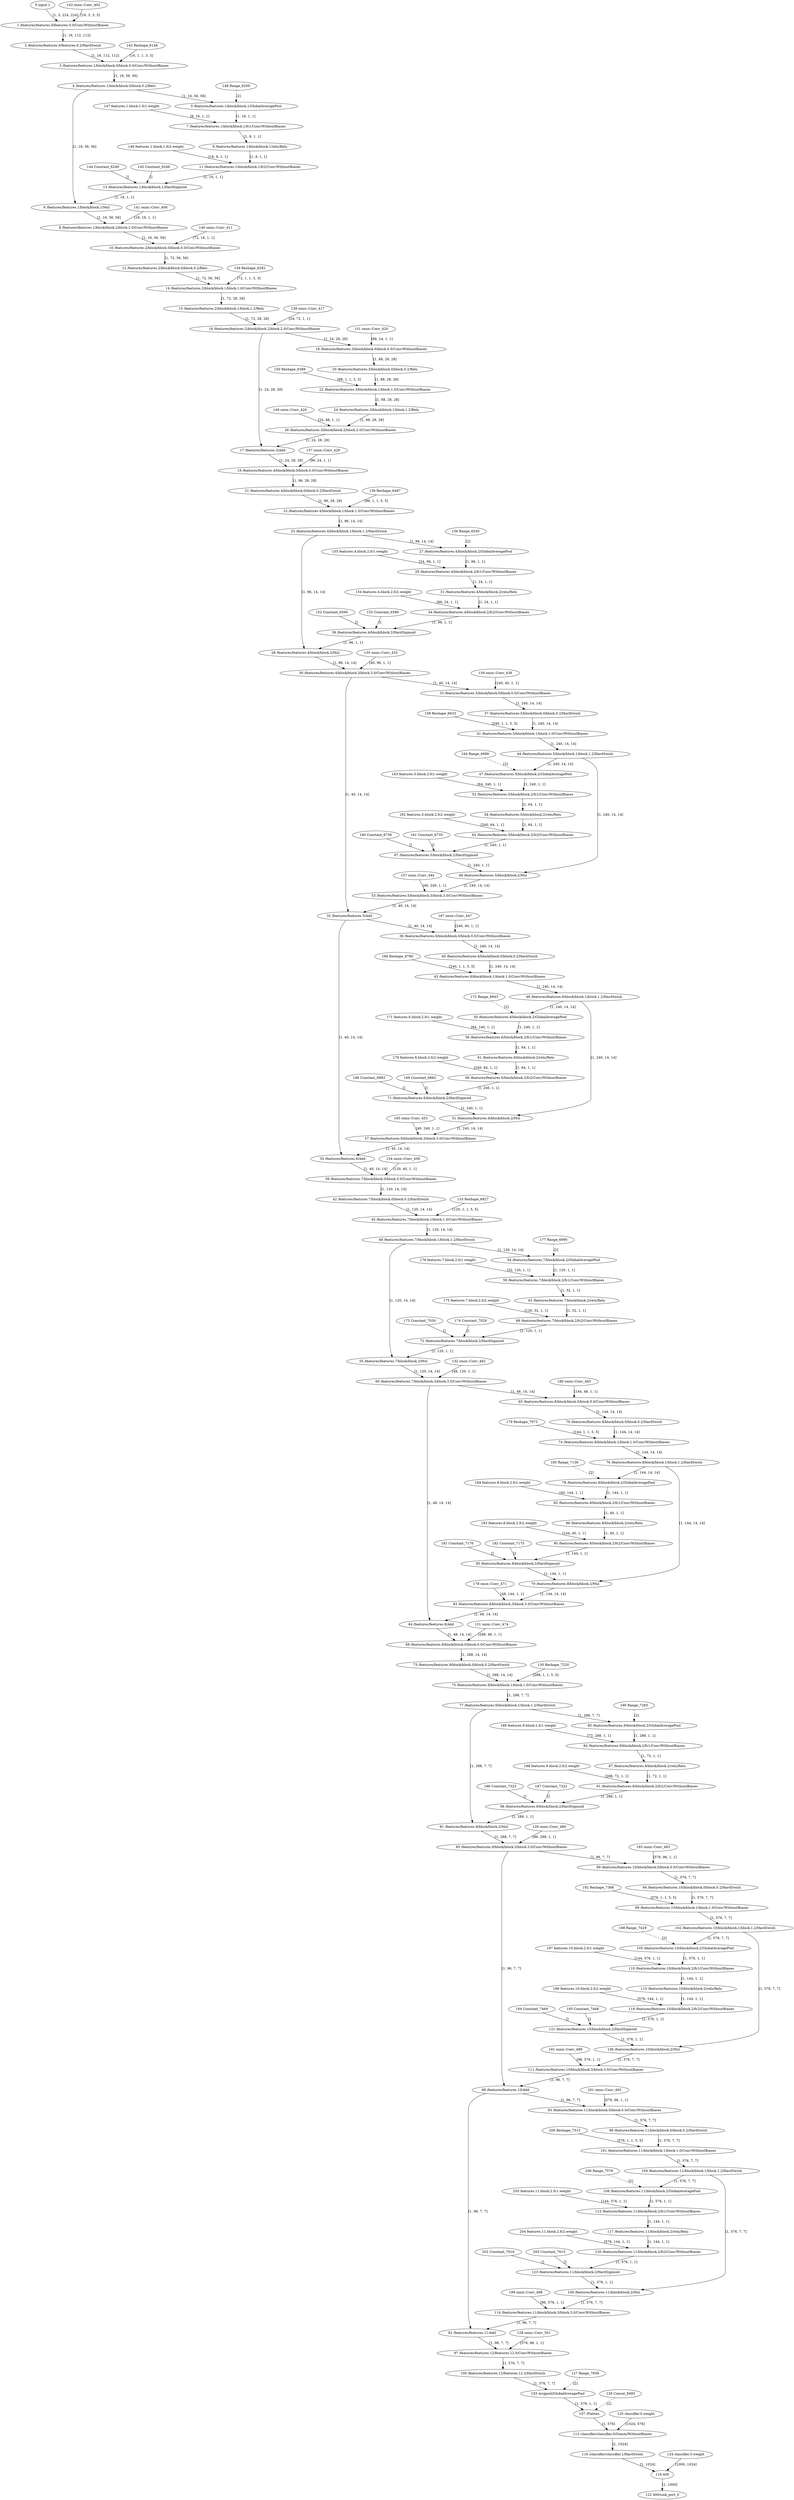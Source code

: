 strict digraph  {
"0 input.1" [id=0, type=Parameter];
"1 /features/features.0/features.0.0/Conv/WithoutBiases" [id=1, type=Convolution];
"2 /features/features.0/features.0.2/HardSwish" [id=2, type=HSwish];
"3 /features/features.1/block/block.0/block.0.0/Conv/WithoutBiases" [id=3, type=GroupConvolution];
"4 /features/features.1/block/block.0/block.0.2/Relu" [id=4, type=Relu];
"5 /features/features.1/block/block.1/GlobalAveragePool" [id=5, type=ReduceMean];
"6 /features/features.1/block/block.1/Mul" [id=6, type=Multiply];
"7 /features/features.1/block/block.1/fc1/Conv/WithoutBiases" [id=7, type=Convolution];
"8 /features/features.1/block/block.2/block.2.0/Conv/WithoutBiases" [id=8, type=Convolution];
"9 /features/features.1/block/block.1/relu/Relu" [id=9, type=Relu];
"10 /features/features.2/block/block.0/block.0.0/Conv/WithoutBiases" [id=10, type=Convolution];
"11 /features/features.1/block/block.1/fc2/Conv/WithoutBiases" [id=11, type=Convolution];
"12 /features/features.2/block/block.0/block.0.2/Relu" [id=12, type=Relu];
"13 /features/features.1/block/block.1/HardSigmoid" [id=13, type=HardSigmoid];
"14 /features/features.2/block/block.1/block.1.0/Conv/WithoutBiases" [id=14, type=GroupConvolution];
"15 /features/features.2/block/block.1/block.1.2/Relu" [id=15, type=Relu];
"16 /features/features.2/block/block.2/block.2.0/Conv/WithoutBiases" [id=16, type=Convolution];
"17 /features/features.3/Add" [id=17, type=Add];
"18 /features/features.3/block/block.0/block.0.0/Conv/WithoutBiases" [id=18, type=Convolution];
"19 /features/features.4/block/block.0/block.0.0/Conv/WithoutBiases" [id=19, type=Convolution];
"20 /features/features.3/block/block.0/block.0.2/Relu" [id=20, type=Relu];
"21 /features/features.4/block/block.0/block.0.2/HardSwish" [id=21, type=HSwish];
"22 /features/features.3/block/block.1/block.1.0/Conv/WithoutBiases" [id=22, type=GroupConvolution];
"23 /features/features.4/block/block.1/block.1.0/Conv/WithoutBiases" [id=23, type=GroupConvolution];
"24 /features/features.3/block/block.1/block.1.2/Relu" [id=24, type=Relu];
"25 /features/features.4/block/block.1/block.1.2/HardSwish" [id=25, type=HSwish];
"26 /features/features.3/block/block.2/block.2.0/Conv/WithoutBiases" [id=26, type=Convolution];
"27 /features/features.4/block/block.2/GlobalAveragePool" [id=27, type=ReduceMean];
"28 /features/features.4/block/block.2/Mul" [id=28, type=Multiply];
"29 /features/features.4/block/block.2/fc1/Conv/WithoutBiases" [id=29, type=Convolution];
"30 /features/features.4/block/block.3/block.3.0/Conv/WithoutBiases" [id=30, type=Convolution];
"31 /features/features.4/block/block.2/relu/Relu" [id=31, type=Relu];
"32 /features/features.5/Add" [id=32, type=Add];
"33 /features/features.5/block/block.0/block.0.0/Conv/WithoutBiases" [id=33, type=Convolution];
"34 /features/features.4/block/block.2/fc2/Conv/WithoutBiases" [id=34, type=Convolution];
"35 /features/features.6/Add" [id=35, type=Add];
"36 /features/features.6/block/block.0/block.0.0/Conv/WithoutBiases" [id=36, type=Convolution];
"37 /features/features.5/block/block.0/block.0.2/HardSwish" [id=37, type=HSwish];
"38 /features/features.4/block/block.2/HardSigmoid" [id=38, type=HardSigmoid];
"39 /features/features.7/block/block.0/block.0.0/Conv/WithoutBiases" [id=39, type=Convolution];
"40 /features/features.6/block/block.0/block.0.2/HardSwish" [id=40, type=HSwish];
"41 /features/features.5/block/block.1/block.1.0/Conv/WithoutBiases" [id=41, type=GroupConvolution];
"42 /features/features.7/block/block.0/block.0.2/HardSwish" [id=42, type=HSwish];
"43 /features/features.6/block/block.1/block.1.0/Conv/WithoutBiases" [id=43, type=GroupConvolution];
"44 /features/features.5/block/block.1/block.1.2/HardSwish" [id=44, type=HSwish];
"45 /features/features.7/block/block.1/block.1.0/Conv/WithoutBiases" [id=45, type=GroupConvolution];
"46 /features/features.6/block/block.1/block.1.2/HardSwish" [id=46, type=HSwish];
"47 /features/features.5/block/block.2/GlobalAveragePool" [id=47, type=ReduceMean];
"48 /features/features.5/block/block.2/Mul" [id=48, type=Multiply];
"49 /features/features.7/block/block.1/block.1.2/HardSwish" [id=49, type=HSwish];
"50 /features/features.6/block/block.2/GlobalAveragePool" [id=50, type=ReduceMean];
"51 /features/features.6/block/block.2/Mul" [id=51, type=Multiply];
"52 /features/features.5/block/block.2/fc1/Conv/WithoutBiases" [id=52, type=Convolution];
"53 /features/features.5/block/block.3/block.3.0/Conv/WithoutBiases" [id=53, type=Convolution];
"54 /features/features.7/block/block.2/GlobalAveragePool" [id=54, type=ReduceMean];
"55 /features/features.7/block/block.2/Mul" [id=55, type=Multiply];
"56 /features/features.6/block/block.2/fc1/Conv/WithoutBiases" [id=56, type=Convolution];
"57 /features/features.6/block/block.3/block.3.0/Conv/WithoutBiases" [id=57, type=Convolution];
"58 /features/features.5/block/block.2/relu/Relu" [id=58, type=Relu];
"59 /features/features.7/block/block.2/fc1/Conv/WithoutBiases" [id=59, type=Convolution];
"60 /features/features.7/block/block.3/block.3.0/Conv/WithoutBiases" [id=60, type=Convolution];
"61 /features/features.6/block/block.2/relu/Relu" [id=61, type=Relu];
"62 /features/features.5/block/block.2/fc2/Conv/WithoutBiases" [id=62, type=Convolution];
"63 /features/features.7/block/block.2/relu/Relu" [id=63, type=Relu];
"64 /features/features.8/Add" [id=64, type=Add];
"65 /features/features.8/block/block.0/block.0.0/Conv/WithoutBiases" [id=65, type=Convolution];
"66 /features/features.6/block/block.2/fc2/Conv/WithoutBiases" [id=66, type=Convolution];
"67 /features/features.5/block/block.2/HardSigmoid" [id=67, type=HardSigmoid];
"68 /features/features.7/block/block.2/fc2/Conv/WithoutBiases" [id=68, type=Convolution];
"69 /features/features.9/block/block.0/block.0.0/Conv/WithoutBiases" [id=69, type=Convolution];
"70 /features/features.8/block/block.0/block.0.2/HardSwish" [id=70, type=HSwish];
"71 /features/features.6/block/block.2/HardSigmoid" [id=71, type=HardSigmoid];
"72 /features/features.7/block/block.2/HardSigmoid" [id=72, type=HardSigmoid];
"73 /features/features.9/block/block.0/block.0.2/HardSwish" [id=73, type=HSwish];
"74 /features/features.8/block/block.1/block.1.0/Conv/WithoutBiases" [id=74, type=GroupConvolution];
"75 /features/features.9/block/block.1/block.1.0/Conv/WithoutBiases" [id=75, type=GroupConvolution];
"76 /features/features.8/block/block.1/block.1.2/HardSwish" [id=76, type=HSwish];
"77 /features/features.9/block/block.1/block.1.2/HardSwish" [id=77, type=HSwish];
"78 /features/features.8/block/block.2/GlobalAveragePool" [id=78, type=ReduceMean];
"79 /features/features.8/block/block.2/Mul" [id=79, type=Multiply];
"80 /features/features.9/block/block.2/GlobalAveragePool" [id=80, type=ReduceMean];
"81 /features/features.9/block/block.2/Mul" [id=81, type=Multiply];
"82 /features/features.8/block/block.2/fc1/Conv/WithoutBiases" [id=82, type=Convolution];
"83 /features/features.8/block/block.3/block.3.0/Conv/WithoutBiases" [id=83, type=Convolution];
"84 /features/features.9/block/block.2/fc1/Conv/WithoutBiases" [id=84, type=Convolution];
"85 /features/features.9/block/block.3/block.3.0/Conv/WithoutBiases" [id=85, type=Convolution];
"86 /features/features.8/block/block.2/relu/Relu" [id=86, type=Relu];
"87 /features/features.9/block/block.2/relu/Relu" [id=87, type=Relu];
"88 /features/features.10/Add" [id=88, type=Add];
"89 /features/features.10/block/block.0/block.0.0/Conv/WithoutBiases" [id=89, type=Convolution];
"90 /features/features.8/block/block.2/fc2/Conv/WithoutBiases" [id=90, type=Convolution];
"91 /features/features.9/block/block.2/fc2/Conv/WithoutBiases" [id=91, type=Convolution];
"92 /features/features.11/Add" [id=92, type=Add];
"93 /features/features.11/block/block.0/block.0.0/Conv/WithoutBiases" [id=93, type=Convolution];
"94 /features/features.10/block/block.0/block.0.2/HardSwish" [id=94, type=HSwish];
"95 /features/features.8/block/block.2/HardSigmoid" [id=95, type=HardSigmoid];
"96 /features/features.9/block/block.2/HardSigmoid" [id=96, type=HardSigmoid];
"97 /features/features.12/features.12.0/Conv/WithoutBiases" [id=97, type=Convolution];
"98 /features/features.11/block/block.0/block.0.2/HardSwish" [id=98, type=HSwish];
"99 /features/features.10/block/block.1/block.1.0/Conv/WithoutBiases" [id=99, type=GroupConvolution];
"100 /features/features.12/features.12.2/HardSwish" [id=100, type=HSwish];
"101 /features/features.11/block/block.1/block.1.0/Conv/WithoutBiases" [id=101, type=GroupConvolution];
"102 /features/features.10/block/block.1/block.1.2/HardSwish" [id=102, type=HSwish];
"103 /avgpool/GlobalAveragePool" [id=103, type=ReduceMean];
"104 /features/features.11/block/block.1/block.1.2/HardSwish" [id=104, type=HSwish];
"105 /features/features.10/block/block.2/GlobalAveragePool" [id=105, type=ReduceMean];
"106 /features/features.10/block/block.2/Mul" [id=106, type=Multiply];
"107 /Flatten" [id=107, type=Reshape];
"108 /features/features.11/block/block.2/GlobalAveragePool" [id=108, type=ReduceMean];
"109 /features/features.11/block/block.2/Mul" [id=109, type=Multiply];
"110 /features/features.10/block/block.2/fc1/Conv/WithoutBiases" [id=110, type=Convolution];
"111 /features/features.10/block/block.3/block.3.0/Conv/WithoutBiases" [id=111, type=Convolution];
"112 /classifier/classifier.0/Gemm/WithoutBiases" [id=112, type=MatMul];
"113 /features/features.11/block/block.2/fc1/Conv/WithoutBiases" [id=113, type=Convolution];
"114 /features/features.11/block/block.3/block.3.0/Conv/WithoutBiases" [id=114, type=Convolution];
"115 /features/features.10/block/block.2/relu/Relu" [id=115, type=Relu];
"116 /classifier/classifier.1/HardSwish" [id=116, type=HSwish];
"117 /features/features.11/block/block.2/relu/Relu" [id=117, type=Relu];
"118 /features/features.10/block/block.2/fc2/Conv/WithoutBiases" [id=118, type=Convolution];
"119 400" [id=119, type=MatMul];
"120 /features/features.11/block/block.2/fc2/Conv/WithoutBiases" [id=120, type=Convolution];
"121 /features/features.10/block/block.2/HardSigmoid" [id=121, type=HardSigmoid];
"122 400/sink_port_0" [id=122, type=Result];
"123 /features/features.11/block/block.2/HardSigmoid" [id=123, type=HardSigmoid];
"124 classifier.3.weight" [id=124, type=Constant];
"125 classifier.0.weight" [id=125, type=Constant];
"126 Concat_8493" [id=126, type=Constant];
"127 Range_7659" [id=127, type=Constant];
"128 onnx^^Conv_501" [id=128, label="128 onnx::Conv_501", type=Constant];
"129 onnx^^Conv_480" [id=129, label="129 onnx::Conv_480", type=Constant];
"130 Reshape_7220" [id=130, type=Constant];
"131 onnx^^Conv_474" [id=131, label="131 onnx::Conv_474", type=Constant];
"132 onnx^^Conv_462" [id=132, label="132 onnx::Conv_462", type=Constant];
"133 Reshape_6927" [id=133, type=Constant];
"134 onnx^^Conv_456" [id=134, label="134 onnx::Conv_456", type=Constant];
"135 onnx^^Conv_435" [id=135, label="135 onnx::Conv_435", type=Constant];
"136 Reshape_6487" [id=136, type=Constant];
"137 onnx^^Conv_429" [id=137, label="137 onnx::Conv_429", type=Constant];
"138 onnx^^Conv_417" [id=138, label="138 onnx::Conv_417", type=Constant];
"139 Reshape_6292" [id=139, type=Constant];
"140 onnx^^Conv_411" [id=140, label="140 onnx::Conv_411", type=Constant];
"141 onnx^^Conv_408" [id=141, label="141 onnx::Conv_408", type=Constant];
"142 Reshape_6146" [id=142, type=Constant];
"143 onnx^^Conv_402" [id=143, label="143 onnx::Conv_402", type=Constant];
"144 Constant_6249" [id=144, type=Constant];
"145 Constant_6248" [id=145, type=Constant];
"146 features.1.block.1.fc2.weight" [id=146, type=Constant];
"147 features.1.block.1.fc1.weight" [id=147, type=Constant];
"148 Range_6209" [id=148, type=Constant];
"149 onnx^^Conv_426" [id=149, label="149 onnx::Conv_426", type=Constant];
"150 Reshape_6389" [id=150, type=Constant];
"151 onnx^^Conv_420" [id=151, label="151 onnx::Conv_420", type=Constant];
"152 Constant_6590" [id=152, type=Constant];
"153 Constant_6589" [id=153, type=Constant];
"154 features.4.block.2.fc2.weight" [id=154, type=Constant];
"155 features.4.block.2.fc1.weight" [id=155, type=Constant];
"156 Range_6550" [id=156, type=Constant];
"157 onnx^^Conv_444" [id=157, label="157 onnx::Conv_444", type=Constant];
"158 Reshape_6633" [id=158, type=Constant];
"159 onnx^^Conv_438" [id=159, label="159 onnx::Conv_438", type=Constant];
"160 Constant_6736" [id=160, type=Constant];
"161 Constant_6735" [id=161, type=Constant];
"162 features.5.block.2.fc2.weight" [id=162, type=Constant];
"163 features.5.block.2.fc1.weight" [id=163, type=Constant];
"164 Range_6696" [id=164, type=Constant];
"165 onnx^^Conv_453" [id=165, label="165 onnx::Conv_453", type=Constant];
"166 Reshape_6780" [id=166, type=Constant];
"167 onnx^^Conv_447" [id=167, label="167 onnx::Conv_447", type=Constant];
"168 Constant_6883" [id=168, type=Constant];
"169 Constant_6882" [id=169, type=Constant];
"170 features.6.block.2.fc2.weight" [id=170, type=Constant];
"171 features.6.block.2.fc1.weight" [id=171, type=Constant];
"172 Range_6843" [id=172, type=Constant];
"173 Constant_7030" [id=173, type=Constant];
"174 Constant_7029" [id=174, type=Constant];
"175 features.7.block.2.fc2.weight" [id=175, type=Constant];
"176 features.7.block.2.fc1.weight" [id=176, type=Constant];
"177 Range_6990" [id=177, type=Constant];
"178 onnx^^Conv_471" [id=178, label="178 onnx::Conv_471", type=Constant];
"179 Reshape_7073" [id=179, type=Constant];
"180 onnx^^Conv_465" [id=180, label="180 onnx::Conv_465", type=Constant];
"181 Constant_7176" [id=181, type=Constant];
"182 Constant_7175" [id=182, type=Constant];
"183 features.8.block.2.fc2.weight" [id=183, type=Constant];
"184 features.8.block.2.fc1.weight" [id=184, type=Constant];
"185 Range_7136" [id=185, type=Constant];
"186 Constant_7323" [id=186, type=Constant];
"187 Constant_7322" [id=187, type=Constant];
"188 features.9.block.2.fc2.weight" [id=188, type=Constant];
"189 features.9.block.2.fc1.weight" [id=189, type=Constant];
"190 Range_7283" [id=190, type=Constant];
"191 onnx^^Conv_489" [id=191, label="191 onnx::Conv_489", type=Constant];
"192 Reshape_7366" [id=192, type=Constant];
"193 onnx^^Conv_483" [id=193, label="193 onnx::Conv_483", type=Constant];
"194 Constant_7469" [id=194, type=Constant];
"195 Constant_7468" [id=195, type=Constant];
"196 features.10.block.2.fc2.weight" [id=196, type=Constant];
"197 features.10.block.2.fc1.weight" [id=197, type=Constant];
"198 Range_7429" [id=198, type=Constant];
"199 onnx^^Conv_498" [id=199, label="199 onnx::Conv_498", type=Constant];
"200 Reshape_7513" [id=200, type=Constant];
"201 onnx^^Conv_492" [id=201, label="201 onnx::Conv_492", type=Constant];
"202 Constant_7616" [id=202, type=Constant];
"203 Constant_7615" [id=203, type=Constant];
"204 features.11.block.2.fc2.weight" [id=204, type=Constant];
"205 features.11.block.2.fc1.weight" [id=205, type=Constant];
"206 Range_7576" [id=206, type=Constant];
"0 input.1" -> "1 /features/features.0/features.0.0/Conv/WithoutBiases"  [label="[1, 3, 224, 224]", style=solid];
"1 /features/features.0/features.0.0/Conv/WithoutBiases" -> "2 /features/features.0/features.0.2/HardSwish"  [label="[1, 16, 112, 112]", style=solid];
"2 /features/features.0/features.0.2/HardSwish" -> "3 /features/features.1/block/block.0/block.0.0/Conv/WithoutBiases"  [label="[1, 16, 112, 112]", style=solid];
"3 /features/features.1/block/block.0/block.0.0/Conv/WithoutBiases" -> "4 /features/features.1/block/block.0/block.0.2/Relu"  [label="[1, 16, 56, 56]", style=solid];
"4 /features/features.1/block/block.0/block.0.2/Relu" -> "5 /features/features.1/block/block.1/GlobalAveragePool"  [label="[1, 16, 56, 56]", style=solid];
"4 /features/features.1/block/block.0/block.0.2/Relu" -> "6 /features/features.1/block/block.1/Mul"  [label="[1, 16, 56, 56]", style=solid];
"5 /features/features.1/block/block.1/GlobalAveragePool" -> "7 /features/features.1/block/block.1/fc1/Conv/WithoutBiases"  [label="[1, 16, 1, 1]", style=solid];
"6 /features/features.1/block/block.1/Mul" -> "8 /features/features.1/block/block.2/block.2.0/Conv/WithoutBiases"  [label="[1, 16, 56, 56]", style=solid];
"7 /features/features.1/block/block.1/fc1/Conv/WithoutBiases" -> "9 /features/features.1/block/block.1/relu/Relu"  [label="[1, 8, 1, 1]", style=solid];
"8 /features/features.1/block/block.2/block.2.0/Conv/WithoutBiases" -> "10 /features/features.2/block/block.0/block.0.0/Conv/WithoutBiases"  [label="[1, 16, 56, 56]", style=solid];
"9 /features/features.1/block/block.1/relu/Relu" -> "11 /features/features.1/block/block.1/fc2/Conv/WithoutBiases"  [label="[1, 8, 1, 1]", style=solid];
"10 /features/features.2/block/block.0/block.0.0/Conv/WithoutBiases" -> "12 /features/features.2/block/block.0/block.0.2/Relu"  [label="[1, 72, 56, 56]", style=solid];
"11 /features/features.1/block/block.1/fc2/Conv/WithoutBiases" -> "13 /features/features.1/block/block.1/HardSigmoid"  [label="[1, 16, 1, 1]", style=solid];
"12 /features/features.2/block/block.0/block.0.2/Relu" -> "14 /features/features.2/block/block.1/block.1.0/Conv/WithoutBiases"  [label="[1, 72, 56, 56]", style=solid];
"13 /features/features.1/block/block.1/HardSigmoid" -> "6 /features/features.1/block/block.1/Mul"  [label="[1, 16, 1, 1]", style=solid];
"14 /features/features.2/block/block.1/block.1.0/Conv/WithoutBiases" -> "15 /features/features.2/block/block.1/block.1.2/Relu"  [label="[1, 72, 28, 28]", style=solid];
"15 /features/features.2/block/block.1/block.1.2/Relu" -> "16 /features/features.2/block/block.2/block.2.0/Conv/WithoutBiases"  [label="[1, 72, 28, 28]", style=solid];
"16 /features/features.2/block/block.2/block.2.0/Conv/WithoutBiases" -> "17 /features/features.3/Add"  [label="[1, 24, 28, 28]", style=solid];
"16 /features/features.2/block/block.2/block.2.0/Conv/WithoutBiases" -> "18 /features/features.3/block/block.0/block.0.0/Conv/WithoutBiases"  [label="[1, 24, 28, 28]", style=solid];
"17 /features/features.3/Add" -> "19 /features/features.4/block/block.0/block.0.0/Conv/WithoutBiases"  [label="[1, 24, 28, 28]", style=solid];
"18 /features/features.3/block/block.0/block.0.0/Conv/WithoutBiases" -> "20 /features/features.3/block/block.0/block.0.2/Relu"  [label="[1, 88, 28, 28]", style=solid];
"19 /features/features.4/block/block.0/block.0.0/Conv/WithoutBiases" -> "21 /features/features.4/block/block.0/block.0.2/HardSwish"  [label="[1, 96, 28, 28]", style=solid];
"20 /features/features.3/block/block.0/block.0.2/Relu" -> "22 /features/features.3/block/block.1/block.1.0/Conv/WithoutBiases"  [label="[1, 88, 28, 28]", style=solid];
"21 /features/features.4/block/block.0/block.0.2/HardSwish" -> "23 /features/features.4/block/block.1/block.1.0/Conv/WithoutBiases"  [label="[1, 96, 28, 28]", style=solid];
"22 /features/features.3/block/block.1/block.1.0/Conv/WithoutBiases" -> "24 /features/features.3/block/block.1/block.1.2/Relu"  [label="[1, 88, 28, 28]", style=solid];
"23 /features/features.4/block/block.1/block.1.0/Conv/WithoutBiases" -> "25 /features/features.4/block/block.1/block.1.2/HardSwish"  [label="[1, 96, 14, 14]", style=solid];
"24 /features/features.3/block/block.1/block.1.2/Relu" -> "26 /features/features.3/block/block.2/block.2.0/Conv/WithoutBiases"  [label="[1, 88, 28, 28]", style=solid];
"25 /features/features.4/block/block.1/block.1.2/HardSwish" -> "27 /features/features.4/block/block.2/GlobalAveragePool"  [label="[1, 96, 14, 14]", style=solid];
"25 /features/features.4/block/block.1/block.1.2/HardSwish" -> "28 /features/features.4/block/block.2/Mul"  [label="[1, 96, 14, 14]", style=solid];
"26 /features/features.3/block/block.2/block.2.0/Conv/WithoutBiases" -> "17 /features/features.3/Add"  [label="[1, 24, 28, 28]", style=solid];
"27 /features/features.4/block/block.2/GlobalAveragePool" -> "29 /features/features.4/block/block.2/fc1/Conv/WithoutBiases"  [label="[1, 96, 1, 1]", style=solid];
"28 /features/features.4/block/block.2/Mul" -> "30 /features/features.4/block/block.3/block.3.0/Conv/WithoutBiases"  [label="[1, 96, 14, 14]", style=solid];
"29 /features/features.4/block/block.2/fc1/Conv/WithoutBiases" -> "31 /features/features.4/block/block.2/relu/Relu"  [label="[1, 24, 1, 1]", style=solid];
"30 /features/features.4/block/block.3/block.3.0/Conv/WithoutBiases" -> "32 /features/features.5/Add"  [label="[1, 40, 14, 14]", style=solid];
"30 /features/features.4/block/block.3/block.3.0/Conv/WithoutBiases" -> "33 /features/features.5/block/block.0/block.0.0/Conv/WithoutBiases"  [label="[1, 40, 14, 14]", style=solid];
"31 /features/features.4/block/block.2/relu/Relu" -> "34 /features/features.4/block/block.2/fc2/Conv/WithoutBiases"  [label="[1, 24, 1, 1]", style=solid];
"32 /features/features.5/Add" -> "35 /features/features.6/Add"  [label="[1, 40, 14, 14]", style=solid];
"32 /features/features.5/Add" -> "36 /features/features.6/block/block.0/block.0.0/Conv/WithoutBiases"  [label="[1, 40, 14, 14]", style=solid];
"33 /features/features.5/block/block.0/block.0.0/Conv/WithoutBiases" -> "37 /features/features.5/block/block.0/block.0.2/HardSwish"  [label="[1, 240, 14, 14]", style=solid];
"34 /features/features.4/block/block.2/fc2/Conv/WithoutBiases" -> "38 /features/features.4/block/block.2/HardSigmoid"  [label="[1, 96, 1, 1]", style=solid];
"35 /features/features.6/Add" -> "39 /features/features.7/block/block.0/block.0.0/Conv/WithoutBiases"  [label="[1, 40, 14, 14]", style=solid];
"36 /features/features.6/block/block.0/block.0.0/Conv/WithoutBiases" -> "40 /features/features.6/block/block.0/block.0.2/HardSwish"  [label="[1, 240, 14, 14]", style=solid];
"37 /features/features.5/block/block.0/block.0.2/HardSwish" -> "41 /features/features.5/block/block.1/block.1.0/Conv/WithoutBiases"  [label="[1, 240, 14, 14]", style=solid];
"38 /features/features.4/block/block.2/HardSigmoid" -> "28 /features/features.4/block/block.2/Mul"  [label="[1, 96, 1, 1]", style=solid];
"39 /features/features.7/block/block.0/block.0.0/Conv/WithoutBiases" -> "42 /features/features.7/block/block.0/block.0.2/HardSwish"  [label="[1, 120, 14, 14]", style=solid];
"40 /features/features.6/block/block.0/block.0.2/HardSwish" -> "43 /features/features.6/block/block.1/block.1.0/Conv/WithoutBiases"  [label="[1, 240, 14, 14]", style=solid];
"41 /features/features.5/block/block.1/block.1.0/Conv/WithoutBiases" -> "44 /features/features.5/block/block.1/block.1.2/HardSwish"  [label="[1, 240, 14, 14]", style=solid];
"42 /features/features.7/block/block.0/block.0.2/HardSwish" -> "45 /features/features.7/block/block.1/block.1.0/Conv/WithoutBiases"  [label="[1, 120, 14, 14]", style=solid];
"43 /features/features.6/block/block.1/block.1.0/Conv/WithoutBiases" -> "46 /features/features.6/block/block.1/block.1.2/HardSwish"  [label="[1, 240, 14, 14]", style=solid];
"44 /features/features.5/block/block.1/block.1.2/HardSwish" -> "47 /features/features.5/block/block.2/GlobalAveragePool"  [label="[1, 240, 14, 14]", style=solid];
"44 /features/features.5/block/block.1/block.1.2/HardSwish" -> "48 /features/features.5/block/block.2/Mul"  [label="[1, 240, 14, 14]", style=solid];
"45 /features/features.7/block/block.1/block.1.0/Conv/WithoutBiases" -> "49 /features/features.7/block/block.1/block.1.2/HardSwish"  [label="[1, 120, 14, 14]", style=solid];
"46 /features/features.6/block/block.1/block.1.2/HardSwish" -> "50 /features/features.6/block/block.2/GlobalAveragePool"  [label="[1, 240, 14, 14]", style=solid];
"46 /features/features.6/block/block.1/block.1.2/HardSwish" -> "51 /features/features.6/block/block.2/Mul"  [label="[1, 240, 14, 14]", style=solid];
"47 /features/features.5/block/block.2/GlobalAveragePool" -> "52 /features/features.5/block/block.2/fc1/Conv/WithoutBiases"  [label="[1, 240, 1, 1]", style=solid];
"48 /features/features.5/block/block.2/Mul" -> "53 /features/features.5/block/block.3/block.3.0/Conv/WithoutBiases"  [label="[1, 240, 14, 14]", style=solid];
"49 /features/features.7/block/block.1/block.1.2/HardSwish" -> "54 /features/features.7/block/block.2/GlobalAveragePool"  [label="[1, 120, 14, 14]", style=solid];
"49 /features/features.7/block/block.1/block.1.2/HardSwish" -> "55 /features/features.7/block/block.2/Mul"  [label="[1, 120, 14, 14]", style=solid];
"50 /features/features.6/block/block.2/GlobalAveragePool" -> "56 /features/features.6/block/block.2/fc1/Conv/WithoutBiases"  [label="[1, 240, 1, 1]", style=solid];
"51 /features/features.6/block/block.2/Mul" -> "57 /features/features.6/block/block.3/block.3.0/Conv/WithoutBiases"  [label="[1, 240, 14, 14]", style=solid];
"52 /features/features.5/block/block.2/fc1/Conv/WithoutBiases" -> "58 /features/features.5/block/block.2/relu/Relu"  [label="[1, 64, 1, 1]", style=solid];
"53 /features/features.5/block/block.3/block.3.0/Conv/WithoutBiases" -> "32 /features/features.5/Add"  [label="[1, 40, 14, 14]", style=solid];
"54 /features/features.7/block/block.2/GlobalAveragePool" -> "59 /features/features.7/block/block.2/fc1/Conv/WithoutBiases"  [label="[1, 120, 1, 1]", style=solid];
"55 /features/features.7/block/block.2/Mul" -> "60 /features/features.7/block/block.3/block.3.0/Conv/WithoutBiases"  [label="[1, 120, 14, 14]", style=solid];
"56 /features/features.6/block/block.2/fc1/Conv/WithoutBiases" -> "61 /features/features.6/block/block.2/relu/Relu"  [label="[1, 64, 1, 1]", style=solid];
"57 /features/features.6/block/block.3/block.3.0/Conv/WithoutBiases" -> "35 /features/features.6/Add"  [label="[1, 40, 14, 14]", style=solid];
"58 /features/features.5/block/block.2/relu/Relu" -> "62 /features/features.5/block/block.2/fc2/Conv/WithoutBiases"  [label="[1, 64, 1, 1]", style=solid];
"59 /features/features.7/block/block.2/fc1/Conv/WithoutBiases" -> "63 /features/features.7/block/block.2/relu/Relu"  [label="[1, 32, 1, 1]", style=solid];
"60 /features/features.7/block/block.3/block.3.0/Conv/WithoutBiases" -> "64 /features/features.8/Add"  [label="[1, 48, 14, 14]", style=solid];
"60 /features/features.7/block/block.3/block.3.0/Conv/WithoutBiases" -> "65 /features/features.8/block/block.0/block.0.0/Conv/WithoutBiases"  [label="[1, 48, 14, 14]", style=solid];
"61 /features/features.6/block/block.2/relu/Relu" -> "66 /features/features.6/block/block.2/fc2/Conv/WithoutBiases"  [label="[1, 64, 1, 1]", style=solid];
"62 /features/features.5/block/block.2/fc2/Conv/WithoutBiases" -> "67 /features/features.5/block/block.2/HardSigmoid"  [label="[1, 240, 1, 1]", style=solid];
"63 /features/features.7/block/block.2/relu/Relu" -> "68 /features/features.7/block/block.2/fc2/Conv/WithoutBiases"  [label="[1, 32, 1, 1]", style=solid];
"64 /features/features.8/Add" -> "69 /features/features.9/block/block.0/block.0.0/Conv/WithoutBiases"  [label="[1, 48, 14, 14]", style=solid];
"65 /features/features.8/block/block.0/block.0.0/Conv/WithoutBiases" -> "70 /features/features.8/block/block.0/block.0.2/HardSwish"  [label="[1, 144, 14, 14]", style=solid];
"66 /features/features.6/block/block.2/fc2/Conv/WithoutBiases" -> "71 /features/features.6/block/block.2/HardSigmoid"  [label="[1, 240, 1, 1]", style=solid];
"67 /features/features.5/block/block.2/HardSigmoid" -> "48 /features/features.5/block/block.2/Mul"  [label="[1, 240, 1, 1]", style=solid];
"68 /features/features.7/block/block.2/fc2/Conv/WithoutBiases" -> "72 /features/features.7/block/block.2/HardSigmoid"  [label="[1, 120, 1, 1]", style=solid];
"69 /features/features.9/block/block.0/block.0.0/Conv/WithoutBiases" -> "73 /features/features.9/block/block.0/block.0.2/HardSwish"  [label="[1, 288, 14, 14]", style=solid];
"70 /features/features.8/block/block.0/block.0.2/HardSwish" -> "74 /features/features.8/block/block.1/block.1.0/Conv/WithoutBiases"  [label="[1, 144, 14, 14]", style=solid];
"71 /features/features.6/block/block.2/HardSigmoid" -> "51 /features/features.6/block/block.2/Mul"  [label="[1, 240, 1, 1]", style=solid];
"72 /features/features.7/block/block.2/HardSigmoid" -> "55 /features/features.7/block/block.2/Mul"  [label="[1, 120, 1, 1]", style=solid];
"73 /features/features.9/block/block.0/block.0.2/HardSwish" -> "75 /features/features.9/block/block.1/block.1.0/Conv/WithoutBiases"  [label="[1, 288, 14, 14]", style=solid];
"74 /features/features.8/block/block.1/block.1.0/Conv/WithoutBiases" -> "76 /features/features.8/block/block.1/block.1.2/HardSwish"  [label="[1, 144, 14, 14]", style=solid];
"75 /features/features.9/block/block.1/block.1.0/Conv/WithoutBiases" -> "77 /features/features.9/block/block.1/block.1.2/HardSwish"  [label="[1, 288, 7, 7]", style=solid];
"76 /features/features.8/block/block.1/block.1.2/HardSwish" -> "78 /features/features.8/block/block.2/GlobalAveragePool"  [label="[1, 144, 14, 14]", style=solid];
"76 /features/features.8/block/block.1/block.1.2/HardSwish" -> "79 /features/features.8/block/block.2/Mul"  [label="[1, 144, 14, 14]", style=solid];
"77 /features/features.9/block/block.1/block.1.2/HardSwish" -> "80 /features/features.9/block/block.2/GlobalAveragePool"  [label="[1, 288, 7, 7]", style=solid];
"77 /features/features.9/block/block.1/block.1.2/HardSwish" -> "81 /features/features.9/block/block.2/Mul"  [label="[1, 288, 7, 7]", style=solid];
"78 /features/features.8/block/block.2/GlobalAveragePool" -> "82 /features/features.8/block/block.2/fc1/Conv/WithoutBiases"  [label="[1, 144, 1, 1]", style=solid];
"79 /features/features.8/block/block.2/Mul" -> "83 /features/features.8/block/block.3/block.3.0/Conv/WithoutBiases"  [label="[1, 144, 14, 14]", style=solid];
"80 /features/features.9/block/block.2/GlobalAveragePool" -> "84 /features/features.9/block/block.2/fc1/Conv/WithoutBiases"  [label="[1, 288, 1, 1]", style=solid];
"81 /features/features.9/block/block.2/Mul" -> "85 /features/features.9/block/block.3/block.3.0/Conv/WithoutBiases"  [label="[1, 288, 7, 7]", style=solid];
"82 /features/features.8/block/block.2/fc1/Conv/WithoutBiases" -> "86 /features/features.8/block/block.2/relu/Relu"  [label="[1, 40, 1, 1]", style=solid];
"83 /features/features.8/block/block.3/block.3.0/Conv/WithoutBiases" -> "64 /features/features.8/Add"  [label="[1, 48, 14, 14]", style=solid];
"84 /features/features.9/block/block.2/fc1/Conv/WithoutBiases" -> "87 /features/features.9/block/block.2/relu/Relu"  [label="[1, 72, 1, 1]", style=solid];
"85 /features/features.9/block/block.3/block.3.0/Conv/WithoutBiases" -> "88 /features/features.10/Add"  [label="[1, 96, 7, 7]", style=solid];
"85 /features/features.9/block/block.3/block.3.0/Conv/WithoutBiases" -> "89 /features/features.10/block/block.0/block.0.0/Conv/WithoutBiases"  [label="[1, 96, 7, 7]", style=solid];
"86 /features/features.8/block/block.2/relu/Relu" -> "90 /features/features.8/block/block.2/fc2/Conv/WithoutBiases"  [label="[1, 40, 1, 1]", style=solid];
"87 /features/features.9/block/block.2/relu/Relu" -> "91 /features/features.9/block/block.2/fc2/Conv/WithoutBiases"  [label="[1, 72, 1, 1]", style=solid];
"88 /features/features.10/Add" -> "92 /features/features.11/Add"  [label="[1, 96, 7, 7]", style=solid];
"88 /features/features.10/Add" -> "93 /features/features.11/block/block.0/block.0.0/Conv/WithoutBiases"  [label="[1, 96, 7, 7]", style=solid];
"89 /features/features.10/block/block.0/block.0.0/Conv/WithoutBiases" -> "94 /features/features.10/block/block.0/block.0.2/HardSwish"  [label="[1, 576, 7, 7]", style=solid];
"90 /features/features.8/block/block.2/fc2/Conv/WithoutBiases" -> "95 /features/features.8/block/block.2/HardSigmoid"  [label="[1, 144, 1, 1]", style=solid];
"91 /features/features.9/block/block.2/fc2/Conv/WithoutBiases" -> "96 /features/features.9/block/block.2/HardSigmoid"  [label="[1, 288, 1, 1]", style=solid];
"92 /features/features.11/Add" -> "97 /features/features.12/features.12.0/Conv/WithoutBiases"  [label="[1, 96, 7, 7]", style=solid];
"93 /features/features.11/block/block.0/block.0.0/Conv/WithoutBiases" -> "98 /features/features.11/block/block.0/block.0.2/HardSwish"  [label="[1, 576, 7, 7]", style=solid];
"94 /features/features.10/block/block.0/block.0.2/HardSwish" -> "99 /features/features.10/block/block.1/block.1.0/Conv/WithoutBiases"  [label="[1, 576, 7, 7]", style=solid];
"95 /features/features.8/block/block.2/HardSigmoid" -> "79 /features/features.8/block/block.2/Mul"  [label="[1, 144, 1, 1]", style=solid];
"96 /features/features.9/block/block.2/HardSigmoid" -> "81 /features/features.9/block/block.2/Mul"  [label="[1, 288, 1, 1]", style=solid];
"97 /features/features.12/features.12.0/Conv/WithoutBiases" -> "100 /features/features.12/features.12.2/HardSwish"  [label="[1, 576, 7, 7]", style=solid];
"98 /features/features.11/block/block.0/block.0.2/HardSwish" -> "101 /features/features.11/block/block.1/block.1.0/Conv/WithoutBiases"  [label="[1, 576, 7, 7]", style=solid];
"99 /features/features.10/block/block.1/block.1.0/Conv/WithoutBiases" -> "102 /features/features.10/block/block.1/block.1.2/HardSwish"  [label="[1, 576, 7, 7]", style=solid];
"100 /features/features.12/features.12.2/HardSwish" -> "103 /avgpool/GlobalAveragePool"  [label="[1, 576, 7, 7]", style=solid];
"101 /features/features.11/block/block.1/block.1.0/Conv/WithoutBiases" -> "104 /features/features.11/block/block.1/block.1.2/HardSwish"  [label="[1, 576, 7, 7]", style=solid];
"102 /features/features.10/block/block.1/block.1.2/HardSwish" -> "105 /features/features.10/block/block.2/GlobalAveragePool"  [label="[1, 576, 7, 7]", style=solid];
"102 /features/features.10/block/block.1/block.1.2/HardSwish" -> "106 /features/features.10/block/block.2/Mul"  [label="[1, 576, 7, 7]", style=solid];
"103 /avgpool/GlobalAveragePool" -> "107 /Flatten"  [label="[1, 576, 1, 1]", style=solid];
"104 /features/features.11/block/block.1/block.1.2/HardSwish" -> "108 /features/features.11/block/block.2/GlobalAveragePool"  [label="[1, 576, 7, 7]", style=solid];
"104 /features/features.11/block/block.1/block.1.2/HardSwish" -> "109 /features/features.11/block/block.2/Mul"  [label="[1, 576, 7, 7]", style=solid];
"105 /features/features.10/block/block.2/GlobalAveragePool" -> "110 /features/features.10/block/block.2/fc1/Conv/WithoutBiases"  [label="[1, 576, 1, 1]", style=solid];
"106 /features/features.10/block/block.2/Mul" -> "111 /features/features.10/block/block.3/block.3.0/Conv/WithoutBiases"  [label="[1, 576, 7, 7]", style=solid];
"107 /Flatten" -> "112 /classifier/classifier.0/Gemm/WithoutBiases"  [label="[1, 576]", style=solid];
"108 /features/features.11/block/block.2/GlobalAveragePool" -> "113 /features/features.11/block/block.2/fc1/Conv/WithoutBiases"  [label="[1, 576, 1, 1]", style=solid];
"109 /features/features.11/block/block.2/Mul" -> "114 /features/features.11/block/block.3/block.3.0/Conv/WithoutBiases"  [label="[1, 576, 7, 7]", style=solid];
"110 /features/features.10/block/block.2/fc1/Conv/WithoutBiases" -> "115 /features/features.10/block/block.2/relu/Relu"  [label="[1, 144, 1, 1]", style=solid];
"111 /features/features.10/block/block.3/block.3.0/Conv/WithoutBiases" -> "88 /features/features.10/Add"  [label="[1, 96, 7, 7]", style=solid];
"112 /classifier/classifier.0/Gemm/WithoutBiases" -> "116 /classifier/classifier.1/HardSwish"  [label="[1, 1024]", style=solid];
"113 /features/features.11/block/block.2/fc1/Conv/WithoutBiases" -> "117 /features/features.11/block/block.2/relu/Relu"  [label="[1, 144, 1, 1]", style=solid];
"114 /features/features.11/block/block.3/block.3.0/Conv/WithoutBiases" -> "92 /features/features.11/Add"  [label="[1, 96, 7, 7]", style=solid];
"115 /features/features.10/block/block.2/relu/Relu" -> "118 /features/features.10/block/block.2/fc2/Conv/WithoutBiases"  [label="[1, 144, 1, 1]", style=solid];
"116 /classifier/classifier.1/HardSwish" -> "119 400"  [label="[1, 1024]", style=solid];
"117 /features/features.11/block/block.2/relu/Relu" -> "120 /features/features.11/block/block.2/fc2/Conv/WithoutBiases"  [label="[1, 144, 1, 1]", style=solid];
"118 /features/features.10/block/block.2/fc2/Conv/WithoutBiases" -> "121 /features/features.10/block/block.2/HardSigmoid"  [label="[1, 576, 1, 1]", style=solid];
"119 400" -> "122 400/sink_port_0"  [label="[1, 1000]", style=solid];
"120 /features/features.11/block/block.2/fc2/Conv/WithoutBiases" -> "123 /features/features.11/block/block.2/HardSigmoid"  [label="[1, 576, 1, 1]", style=solid];
"121 /features/features.10/block/block.2/HardSigmoid" -> "106 /features/features.10/block/block.2/Mul"  [label="[1, 576, 1, 1]", style=solid];
"123 /features/features.11/block/block.2/HardSigmoid" -> "109 /features/features.11/block/block.2/Mul"  [label="[1, 576, 1, 1]", style=solid];
"124 classifier.3.weight" -> "119 400"  [label="[1000, 1024]", style=solid];
"125 classifier.0.weight" -> "112 /classifier/classifier.0/Gemm/WithoutBiases"  [label="[1024, 576]", style=solid];
"126 Concat_8493" -> "107 /Flatten"  [label="[2]", style=dashed];
"127 Range_7659" -> "103 /avgpool/GlobalAveragePool"  [label="[2]", style=dashed];
"128 onnx^^Conv_501" -> "97 /features/features.12/features.12.0/Conv/WithoutBiases"  [label="[576, 96, 1, 1]", style=solid];
"129 onnx^^Conv_480" -> "85 /features/features.9/block/block.3/block.3.0/Conv/WithoutBiases"  [label="[96, 288, 1, 1]", style=solid];
"130 Reshape_7220" -> "75 /features/features.9/block/block.1/block.1.0/Conv/WithoutBiases"  [label="[288, 1, 1, 5, 5]", style=solid];
"131 onnx^^Conv_474" -> "69 /features/features.9/block/block.0/block.0.0/Conv/WithoutBiases"  [label="[288, 48, 1, 1]", style=solid];
"132 onnx^^Conv_462" -> "60 /features/features.7/block/block.3/block.3.0/Conv/WithoutBiases"  [label="[48, 120, 1, 1]", style=solid];
"133 Reshape_6927" -> "45 /features/features.7/block/block.1/block.1.0/Conv/WithoutBiases"  [label="[120, 1, 1, 5, 5]", style=solid];
"134 onnx^^Conv_456" -> "39 /features/features.7/block/block.0/block.0.0/Conv/WithoutBiases"  [label="[120, 40, 1, 1]", style=solid];
"135 onnx^^Conv_435" -> "30 /features/features.4/block/block.3/block.3.0/Conv/WithoutBiases"  [label="[40, 96, 1, 1]", style=solid];
"136 Reshape_6487" -> "23 /features/features.4/block/block.1/block.1.0/Conv/WithoutBiases"  [label="[96, 1, 1, 5, 5]", style=solid];
"137 onnx^^Conv_429" -> "19 /features/features.4/block/block.0/block.0.0/Conv/WithoutBiases"  [label="[96, 24, 1, 1]", style=solid];
"138 onnx^^Conv_417" -> "16 /features/features.2/block/block.2/block.2.0/Conv/WithoutBiases"  [label="[24, 72, 1, 1]", style=solid];
"139 Reshape_6292" -> "14 /features/features.2/block/block.1/block.1.0/Conv/WithoutBiases"  [label="[72, 1, 1, 3, 3]", style=solid];
"140 onnx^^Conv_411" -> "10 /features/features.2/block/block.0/block.0.0/Conv/WithoutBiases"  [label="[72, 16, 1, 1]", style=solid];
"141 onnx^^Conv_408" -> "8 /features/features.1/block/block.2/block.2.0/Conv/WithoutBiases"  [label="[16, 16, 1, 1]", style=solid];
"142 Reshape_6146" -> "3 /features/features.1/block/block.0/block.0.0/Conv/WithoutBiases"  [label="[16, 1, 1, 3, 3]", style=solid];
"143 onnx^^Conv_402" -> "1 /features/features.0/features.0.0/Conv/WithoutBiases"  [label="[16, 3, 3, 3]", style=solid];
"144 Constant_6249" -> "13 /features/features.1/block/block.1/HardSigmoid"  [label="[]", style=solid];
"145 Constant_6248" -> "13 /features/features.1/block/block.1/HardSigmoid"  [label="[]", style=solid];
"146 features.1.block.1.fc2.weight" -> "11 /features/features.1/block/block.1/fc2/Conv/WithoutBiases"  [label="[16, 8, 1, 1]", style=solid];
"147 features.1.block.1.fc1.weight" -> "7 /features/features.1/block/block.1/fc1/Conv/WithoutBiases"  [label="[8, 16, 1, 1]", style=solid];
"148 Range_6209" -> "5 /features/features.1/block/block.1/GlobalAveragePool"  [label="[2]", style=dashed];
"149 onnx^^Conv_426" -> "26 /features/features.3/block/block.2/block.2.0/Conv/WithoutBiases"  [label="[24, 88, 1, 1]", style=solid];
"150 Reshape_6389" -> "22 /features/features.3/block/block.1/block.1.0/Conv/WithoutBiases"  [label="[88, 1, 1, 3, 3]", style=solid];
"151 onnx^^Conv_420" -> "18 /features/features.3/block/block.0/block.0.0/Conv/WithoutBiases"  [label="[88, 24, 1, 1]", style=solid];
"152 Constant_6590" -> "38 /features/features.4/block/block.2/HardSigmoid"  [label="[]", style=solid];
"153 Constant_6589" -> "38 /features/features.4/block/block.2/HardSigmoid"  [label="[]", style=solid];
"154 features.4.block.2.fc2.weight" -> "34 /features/features.4/block/block.2/fc2/Conv/WithoutBiases"  [label="[96, 24, 1, 1]", style=solid];
"155 features.4.block.2.fc1.weight" -> "29 /features/features.4/block/block.2/fc1/Conv/WithoutBiases"  [label="[24, 96, 1, 1]", style=solid];
"156 Range_6550" -> "27 /features/features.4/block/block.2/GlobalAveragePool"  [label="[2]", style=dashed];
"157 onnx^^Conv_444" -> "53 /features/features.5/block/block.3/block.3.0/Conv/WithoutBiases"  [label="[40, 240, 1, 1]", style=solid];
"158 Reshape_6633" -> "41 /features/features.5/block/block.1/block.1.0/Conv/WithoutBiases"  [label="[240, 1, 1, 5, 5]", style=solid];
"159 onnx^^Conv_438" -> "33 /features/features.5/block/block.0/block.0.0/Conv/WithoutBiases"  [label="[240, 40, 1, 1]", style=solid];
"160 Constant_6736" -> "67 /features/features.5/block/block.2/HardSigmoid"  [label="[]", style=solid];
"161 Constant_6735" -> "67 /features/features.5/block/block.2/HardSigmoid"  [label="[]", style=solid];
"162 features.5.block.2.fc2.weight" -> "62 /features/features.5/block/block.2/fc2/Conv/WithoutBiases"  [label="[240, 64, 1, 1]", style=solid];
"163 features.5.block.2.fc1.weight" -> "52 /features/features.5/block/block.2/fc1/Conv/WithoutBiases"  [label="[64, 240, 1, 1]", style=solid];
"164 Range_6696" -> "47 /features/features.5/block/block.2/GlobalAveragePool"  [label="[2]", style=dashed];
"165 onnx^^Conv_453" -> "57 /features/features.6/block/block.3/block.3.0/Conv/WithoutBiases"  [label="[40, 240, 1, 1]", style=solid];
"166 Reshape_6780" -> "43 /features/features.6/block/block.1/block.1.0/Conv/WithoutBiases"  [label="[240, 1, 1, 5, 5]", style=solid];
"167 onnx^^Conv_447" -> "36 /features/features.6/block/block.0/block.0.0/Conv/WithoutBiases"  [label="[240, 40, 1, 1]", style=solid];
"168 Constant_6883" -> "71 /features/features.6/block/block.2/HardSigmoid"  [label="[]", style=solid];
"169 Constant_6882" -> "71 /features/features.6/block/block.2/HardSigmoid"  [label="[]", style=solid];
"170 features.6.block.2.fc2.weight" -> "66 /features/features.6/block/block.2/fc2/Conv/WithoutBiases"  [label="[240, 64, 1, 1]", style=solid];
"171 features.6.block.2.fc1.weight" -> "56 /features/features.6/block/block.2/fc1/Conv/WithoutBiases"  [label="[64, 240, 1, 1]", style=solid];
"172 Range_6843" -> "50 /features/features.6/block/block.2/GlobalAveragePool"  [label="[2]", style=dashed];
"173 Constant_7030" -> "72 /features/features.7/block/block.2/HardSigmoid"  [label="[]", style=solid];
"174 Constant_7029" -> "72 /features/features.7/block/block.2/HardSigmoid"  [label="[]", style=solid];
"175 features.7.block.2.fc2.weight" -> "68 /features/features.7/block/block.2/fc2/Conv/WithoutBiases"  [label="[120, 32, 1, 1]", style=solid];
"176 features.7.block.2.fc1.weight" -> "59 /features/features.7/block/block.2/fc1/Conv/WithoutBiases"  [label="[32, 120, 1, 1]", style=solid];
"177 Range_6990" -> "54 /features/features.7/block/block.2/GlobalAveragePool"  [label="[2]", style=dashed];
"178 onnx^^Conv_471" -> "83 /features/features.8/block/block.3/block.3.0/Conv/WithoutBiases"  [label="[48, 144, 1, 1]", style=solid];
"179 Reshape_7073" -> "74 /features/features.8/block/block.1/block.1.0/Conv/WithoutBiases"  [label="[144, 1, 1, 5, 5]", style=solid];
"180 onnx^^Conv_465" -> "65 /features/features.8/block/block.0/block.0.0/Conv/WithoutBiases"  [label="[144, 48, 1, 1]", style=solid];
"181 Constant_7176" -> "95 /features/features.8/block/block.2/HardSigmoid"  [label="[]", style=solid];
"182 Constant_7175" -> "95 /features/features.8/block/block.2/HardSigmoid"  [label="[]", style=solid];
"183 features.8.block.2.fc2.weight" -> "90 /features/features.8/block/block.2/fc2/Conv/WithoutBiases"  [label="[144, 40, 1, 1]", style=solid];
"184 features.8.block.2.fc1.weight" -> "82 /features/features.8/block/block.2/fc1/Conv/WithoutBiases"  [label="[40, 144, 1, 1]", style=solid];
"185 Range_7136" -> "78 /features/features.8/block/block.2/GlobalAveragePool"  [label="[2]", style=dashed];
"186 Constant_7323" -> "96 /features/features.9/block/block.2/HardSigmoid"  [label="[]", style=solid];
"187 Constant_7322" -> "96 /features/features.9/block/block.2/HardSigmoid"  [label="[]", style=solid];
"188 features.9.block.2.fc2.weight" -> "91 /features/features.9/block/block.2/fc2/Conv/WithoutBiases"  [label="[288, 72, 1, 1]", style=solid];
"189 features.9.block.2.fc1.weight" -> "84 /features/features.9/block/block.2/fc1/Conv/WithoutBiases"  [label="[72, 288, 1, 1]", style=solid];
"190 Range_7283" -> "80 /features/features.9/block/block.2/GlobalAveragePool"  [label="[2]", style=dashed];
"191 onnx^^Conv_489" -> "111 /features/features.10/block/block.3/block.3.0/Conv/WithoutBiases"  [label="[96, 576, 1, 1]", style=solid];
"192 Reshape_7366" -> "99 /features/features.10/block/block.1/block.1.0/Conv/WithoutBiases"  [label="[576, 1, 1, 5, 5]", style=solid];
"193 onnx^^Conv_483" -> "89 /features/features.10/block/block.0/block.0.0/Conv/WithoutBiases"  [label="[576, 96, 1, 1]", style=solid];
"194 Constant_7469" -> "121 /features/features.10/block/block.2/HardSigmoid"  [label="[]", style=solid];
"195 Constant_7468" -> "121 /features/features.10/block/block.2/HardSigmoid"  [label="[]", style=solid];
"196 features.10.block.2.fc2.weight" -> "118 /features/features.10/block/block.2/fc2/Conv/WithoutBiases"  [label="[576, 144, 1, 1]", style=solid];
"197 features.10.block.2.fc1.weight" -> "110 /features/features.10/block/block.2/fc1/Conv/WithoutBiases"  [label="[144, 576, 1, 1]", style=solid];
"198 Range_7429" -> "105 /features/features.10/block/block.2/GlobalAveragePool"  [label="[2]", style=dashed];
"199 onnx^^Conv_498" -> "114 /features/features.11/block/block.3/block.3.0/Conv/WithoutBiases"  [label="[96, 576, 1, 1]", style=solid];
"200 Reshape_7513" -> "101 /features/features.11/block/block.1/block.1.0/Conv/WithoutBiases"  [label="[576, 1, 1, 5, 5]", style=solid];
"201 onnx^^Conv_492" -> "93 /features/features.11/block/block.0/block.0.0/Conv/WithoutBiases"  [label="[576, 96, 1, 1]", style=solid];
"202 Constant_7616" -> "123 /features/features.11/block/block.2/HardSigmoid"  [label="[]", style=solid];
"203 Constant_7615" -> "123 /features/features.11/block/block.2/HardSigmoid"  [label="[]", style=solid];
"204 features.11.block.2.fc2.weight" -> "120 /features/features.11/block/block.2/fc2/Conv/WithoutBiases"  [label="[576, 144, 1, 1]", style=solid];
"205 features.11.block.2.fc1.weight" -> "113 /features/features.11/block/block.2/fc1/Conv/WithoutBiases"  [label="[144, 576, 1, 1]", style=solid];
"206 Range_7576" -> "108 /features/features.11/block/block.2/GlobalAveragePool"  [label="[2]", style=dashed];
}
